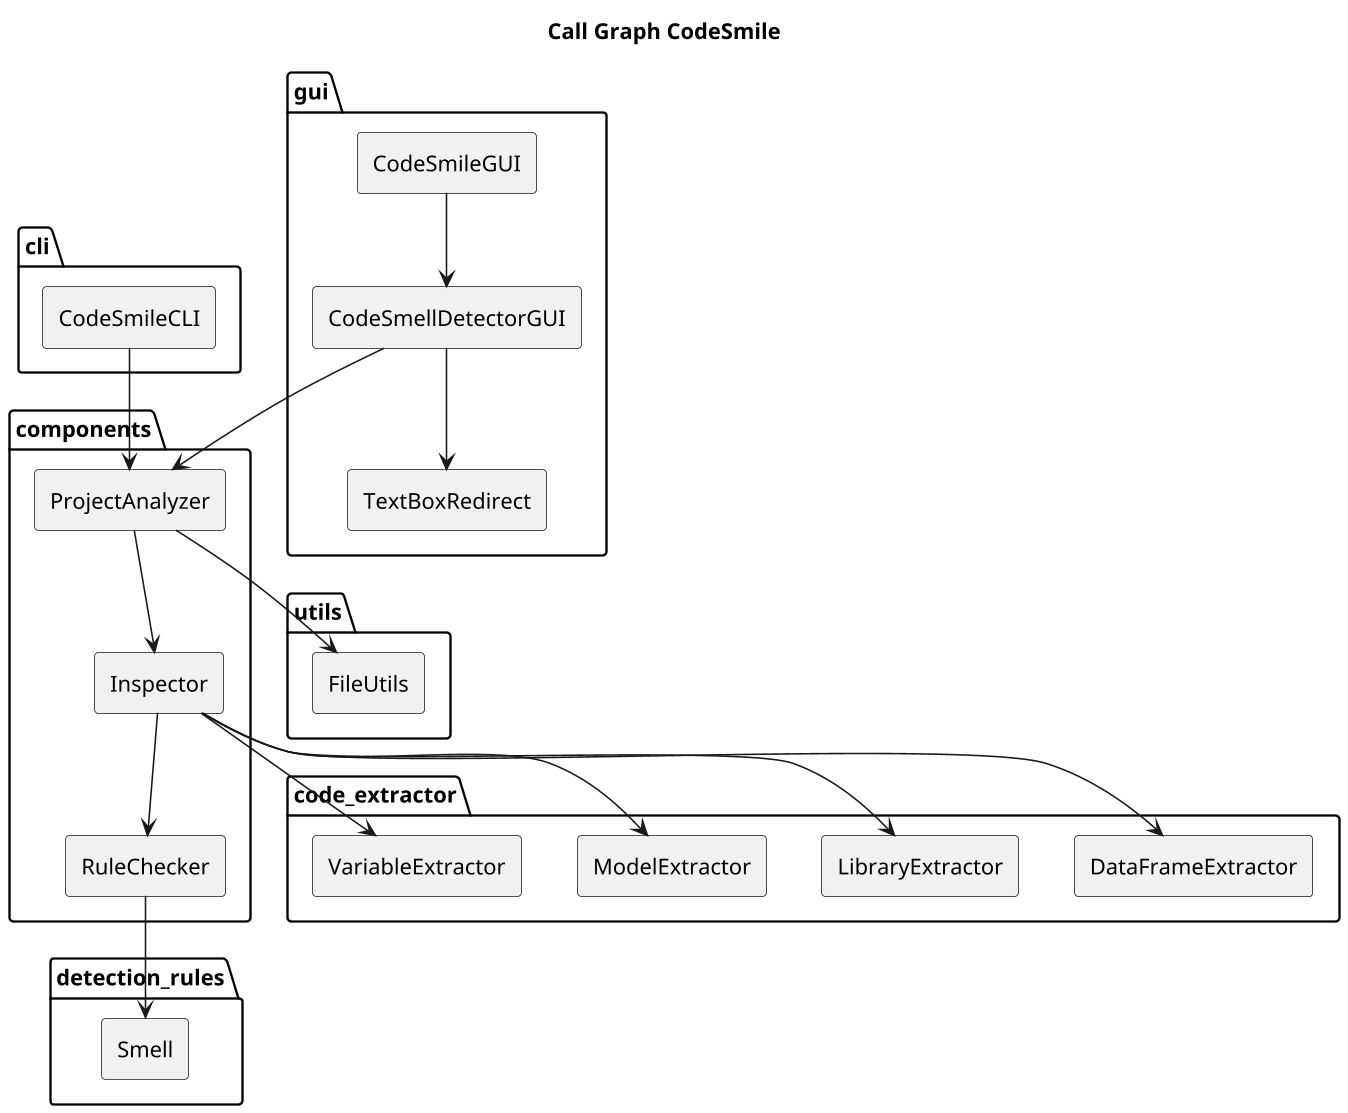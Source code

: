 @startuml CallGraphCodeSmile
skinparam componentStyle rectangle
skinparam shadowing false
skinparam dpi 150
title Call Graph CodeSmile

package "cli" {
    [CodeSmileCLI]
}

package "gui" {
    [CodeSmellDetectorGUI]
    [CodeSmileGUI]
    [TextBoxRedirect]
}

package "components" {
    [ProjectAnalyzer]
    [Inspector]
    [RuleChecker]
}

package "code_extractor" {
    [DataFrameExtractor]
    [LibraryExtractor]
    [ModelExtractor]
    [VariableExtractor]
}

package "detection_rules" {
    [Smell]
}

package "utils" {
    [FileUtils]
}

' Relazioni tra le classi nel call graph
[CodeSmileCLI] --> [ProjectAnalyzer]
[CodeSmellDetectorGUI] --> [ProjectAnalyzer]
[CodeSmileGUI] --> [CodeSmellDetectorGUI]
[CodeSmellDetectorGUI] --> [TextBoxRedirect]

[ProjectAnalyzer] --> [Inspector]
[ProjectAnalyzer] --> [FileUtils]

[Inspector] --> [RuleChecker]
[Inspector] --> [DataFrameExtractor]
[Inspector] --> [LibraryExtractor]
[Inspector] --> [ModelExtractor]
[Inspector] --> [VariableExtractor]

[RuleChecker] --> [Smell]

@enduml
